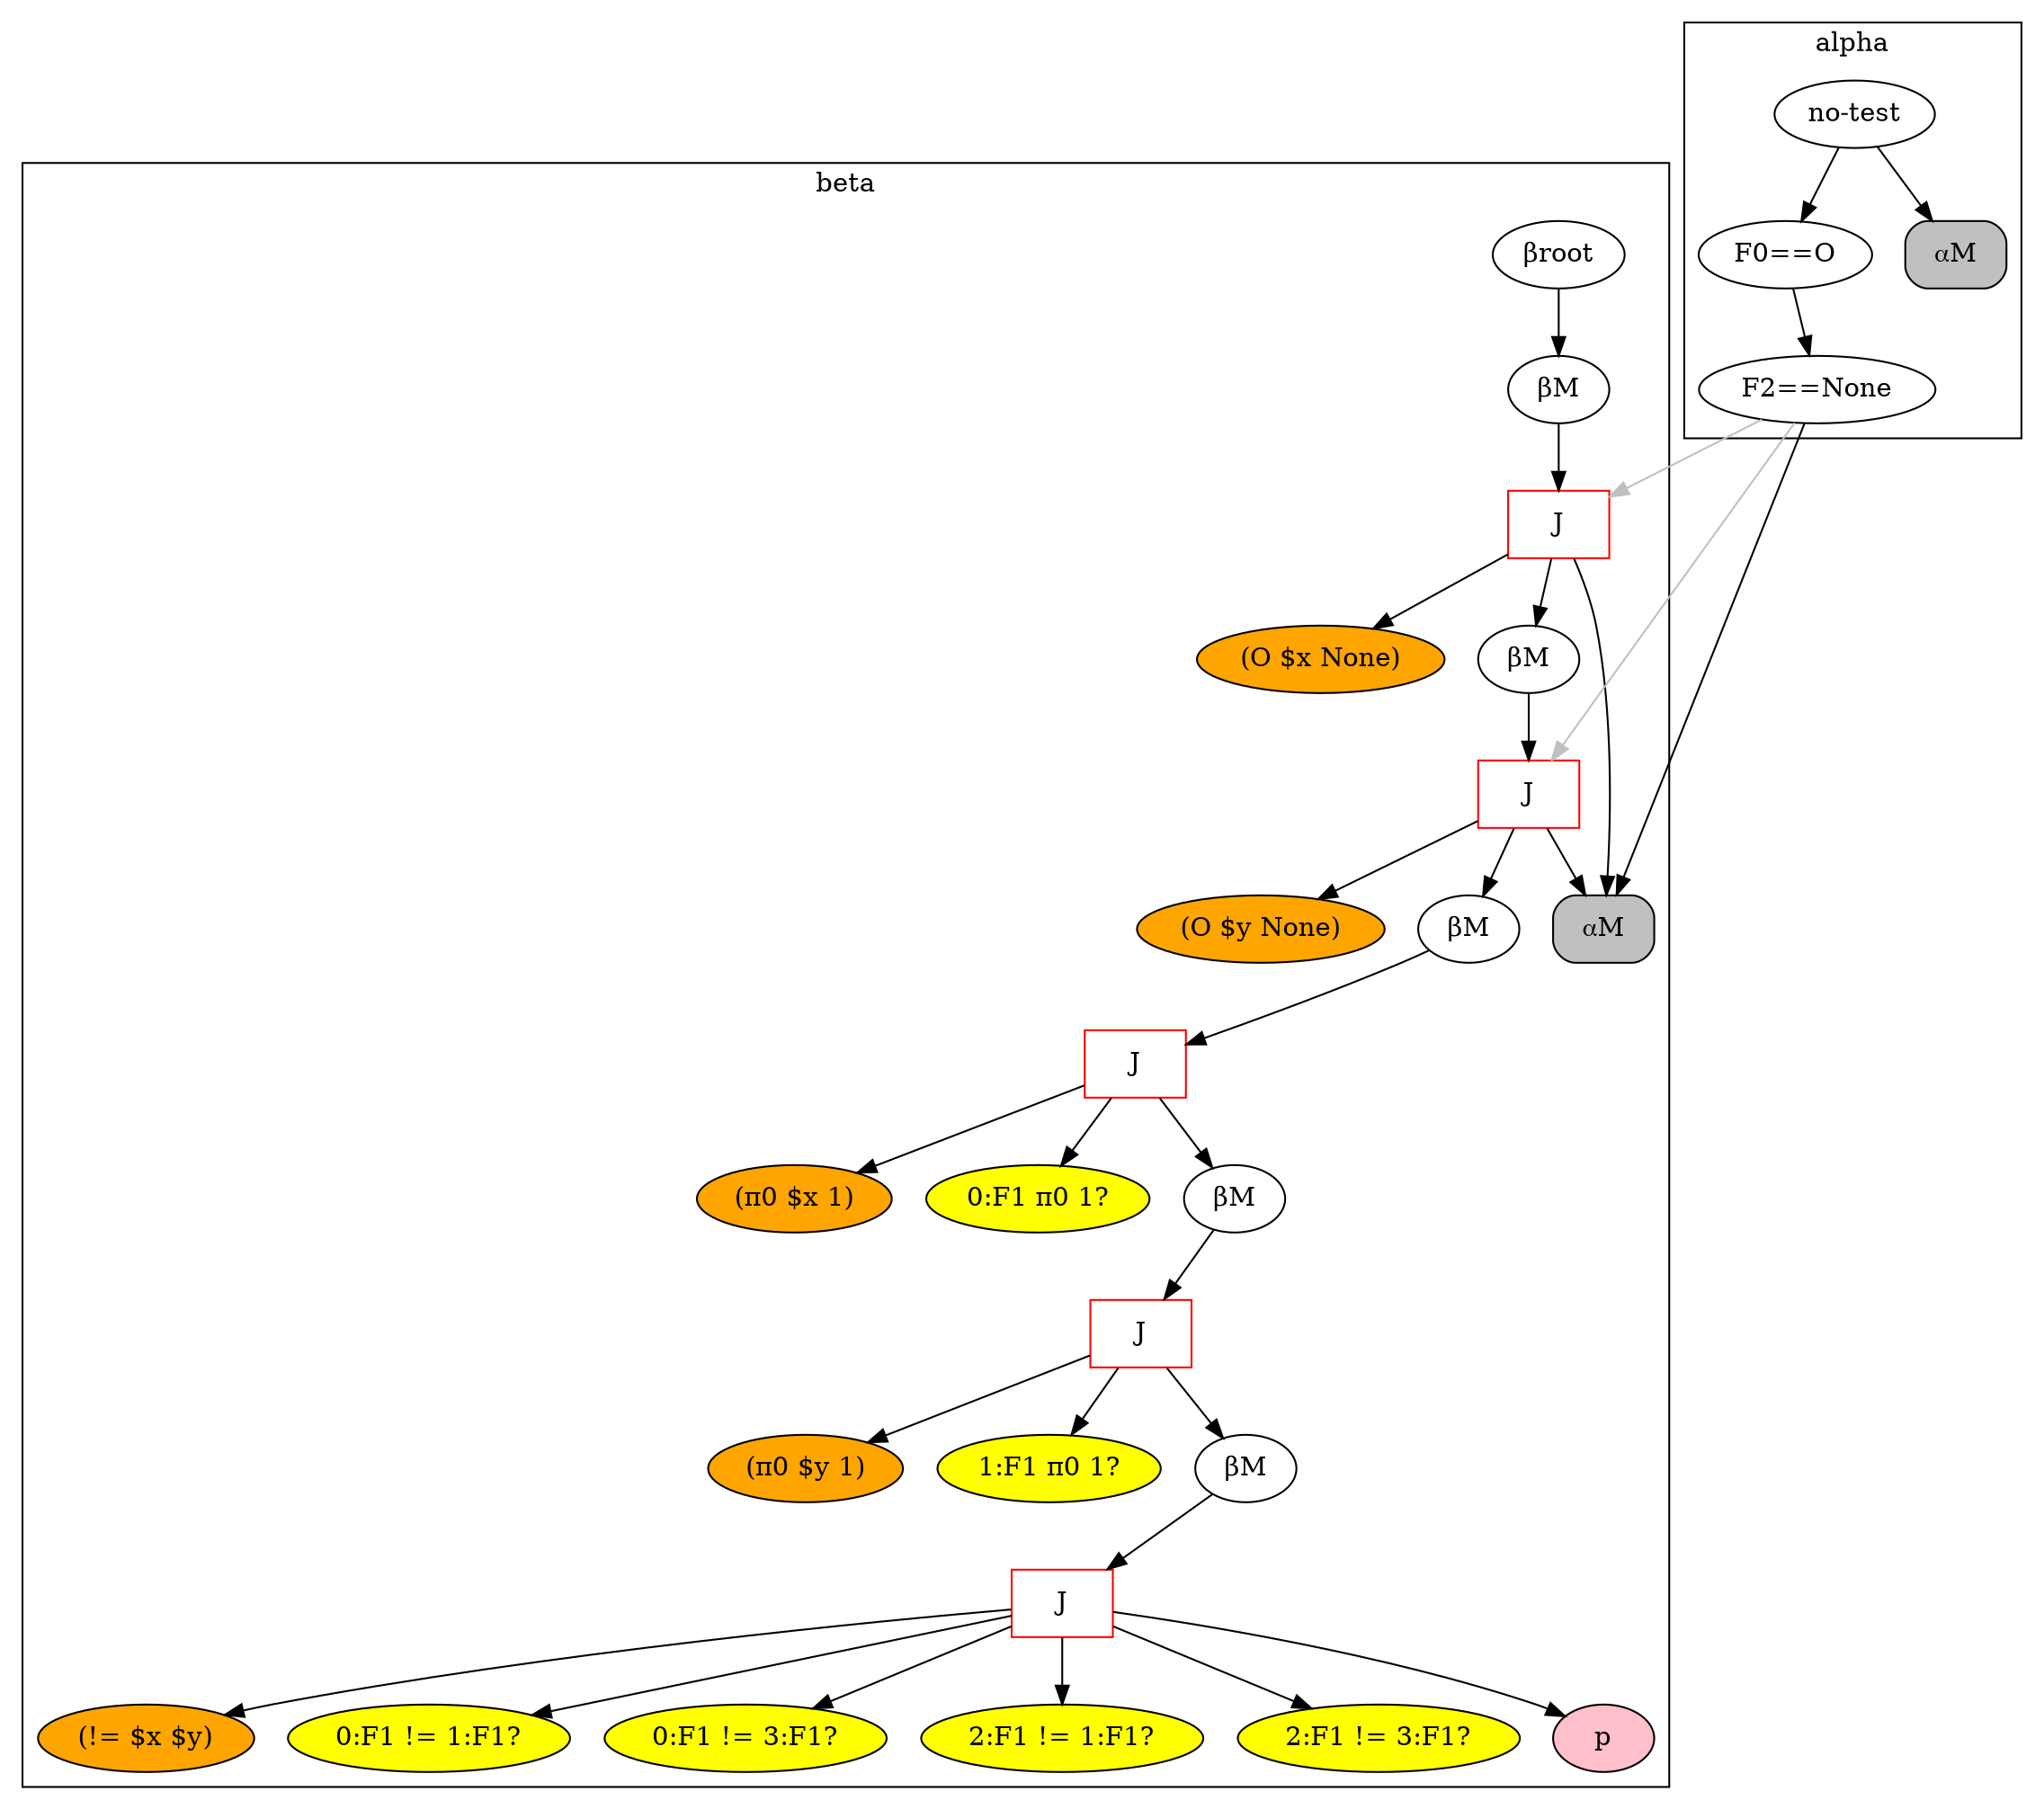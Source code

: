 digraph {
	subgraph cluster_1 {
	label = beta
	"BetaNode 0x7f5b0c358a90" [label="βroot"];
	"BetaNode 0x7f5b0c358a90" -> "BetaMemory 0x7f5b0c2fc080";
	"BetaMemory 0x7f5b0c2fc080" [label="βM"];
	"BetaMemory 0x7f5b0c2fc080" -> "JoinNode 0x7f5b0c2fc198";
	"JoinNode 0x7f5b0c2fc198" [shape=box,color=red,label="J"];
	"JoinNode 0x7f5b0c2fc198" -> "⍺M:<rete.alpha.AlphaMemory object at 0x7f5b0c2fc160>"
	"(O $x None)" [style=filled,fillcolor=orange];
	"JoinNode 0x7f5b0c2fc198" -> "(O $x None)"
	"JoinNode 0x7f5b0c2fc198" -> "BetaMemory 0x7f5b0c2fc1d0";
	"BetaMemory 0x7f5b0c2fc1d0" [label="βM"];
	"BetaMemory 0x7f5b0c2fc1d0" -> "JoinNode 0x7f5b0c2fc208";
	"JoinNode 0x7f5b0c2fc208" [shape=box,color=red,label="J"];
	"JoinNode 0x7f5b0c2fc208" -> "⍺M:<rete.alpha.AlphaMemory object at 0x7f5b0c2fc160>"
	"(O $y None)" [style=filled,fillcolor=orange];
	"JoinNode 0x7f5b0c2fc208" -> "(O $y None)"
	"JoinNode 0x7f5b0c2fc208" -> "BetaMemory 0x7f5b0c2fc240";
	"BetaMemory 0x7f5b0c2fc240" [label="βM"];
	"BetaMemory 0x7f5b0c2fc240" -> "JoinNode 0x7f5b0c2fc278";
	"JoinNode 0x7f5b0c2fc278" [shape=box,color=red,label="J"];
	"(π0 $x 1)" [style=filled,fillcolor=orange];
	"JoinNode 0x7f5b0c2fc278" -> "(π0 $x 1)"
	"0:F1 π0 1?" [style=filled,fillcolor=yellow];
	"JoinNode 0x7f5b0c2fc278" -> "0:F1 π0 1?"
	"JoinNode 0x7f5b0c2fc278" -> "BetaMemory 0x7f5b0c2fc2e8";
	"BetaMemory 0x7f5b0c2fc2e8" [label="βM"];
	"BetaMemory 0x7f5b0c2fc2e8" -> "JoinNode 0x7f5b0c2fc320";
	"JoinNode 0x7f5b0c2fc320" [shape=box,color=red,label="J"];
	"(π0 $y 1)" [style=filled,fillcolor=orange];
	"JoinNode 0x7f5b0c2fc320" -> "(π0 $y 1)"
	"1:F1 π0 1?" [style=filled,fillcolor=yellow];
	"JoinNode 0x7f5b0c2fc320" -> "1:F1 π0 1?"
	"JoinNode 0x7f5b0c2fc320" -> "BetaMemory 0x7f5b0c2fc390";
	"BetaMemory 0x7f5b0c2fc390" [label="βM"];
	"BetaMemory 0x7f5b0c2fc390" -> "JoinNode 0x7f5b0c2fc3c8";
	"JoinNode 0x7f5b0c2fc3c8" [shape=box,color=red,label="J"];
	"(!= $x $y)" [style=filled,fillcolor=orange];
	"JoinNode 0x7f5b0c2fc3c8" -> "(!= $x $y)"
	"0:F1 != 1:F1?" [style=filled,fillcolor=yellow];
	"JoinNode 0x7f5b0c2fc3c8" -> "0:F1 != 1:F1?"
	"0:F1 != 3:F1?" [style=filled,fillcolor=yellow];
	"JoinNode 0x7f5b0c2fc3c8" -> "0:F1 != 3:F1?"
	"2:F1 != 1:F1?" [style=filled,fillcolor=yellow];
	"JoinNode 0x7f5b0c2fc3c8" -> "2:F1 != 1:F1?"
	"2:F1 != 3:F1?" [style=filled,fillcolor=yellow];
	"JoinNode 0x7f5b0c2fc3c8" -> "2:F1 != 3:F1?"
	"JoinNode 0x7f5b0c2fc3c8" -> "PNode 0x7f5b0c2fc048";
	"PNode 0x7f5b0c2fc048" [style=filled,fillcolor=pink,label="p"];
	}
	subgraph cluster_0 {
	label = alpha
	"no-test" -> "F0==O";
	"F0==O" -> "F2==None";
	"F2==None" -> "⍺M:<rete.alpha.AlphaMemory object at 0x7f5b0c2fc160>";
	"⍺M:<rete.alpha.AlphaMemory object at 0x7f5b0c2fc160>" [shape=box, style="rounded,filled", label="⍺M", fillcolor=gray];
	"no-test" -> "⍺M:<rete.alpha.AlphaMemory object at 0x7f5b0c358748>";
	"⍺M:<rete.alpha.AlphaMemory object at 0x7f5b0c358748>" [shape=box, style="rounded,filled", label="⍺M", fillcolor=gray];
	}
	"F2==None" -> "JoinNode 0x7f5b0c2fc198" [color=gray];
	"F2==None" -> "JoinNode 0x7f5b0c2fc208" [color=gray];
}
